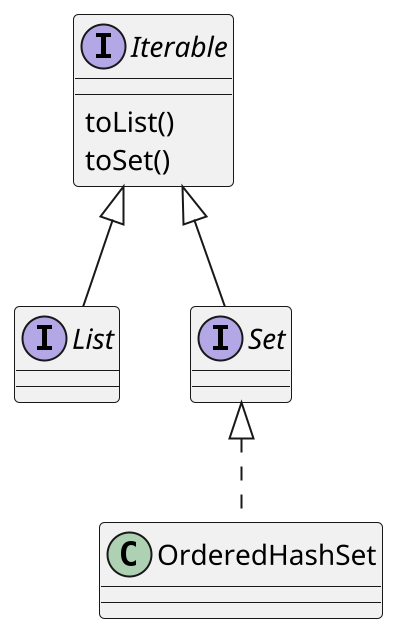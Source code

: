 @startuml
scale 2

interface Iterable {
    toList()
    toSet()
}

interface List implements Iterable
interface Set implements Iterable

class OrderedHashSet implements Set

@enduml